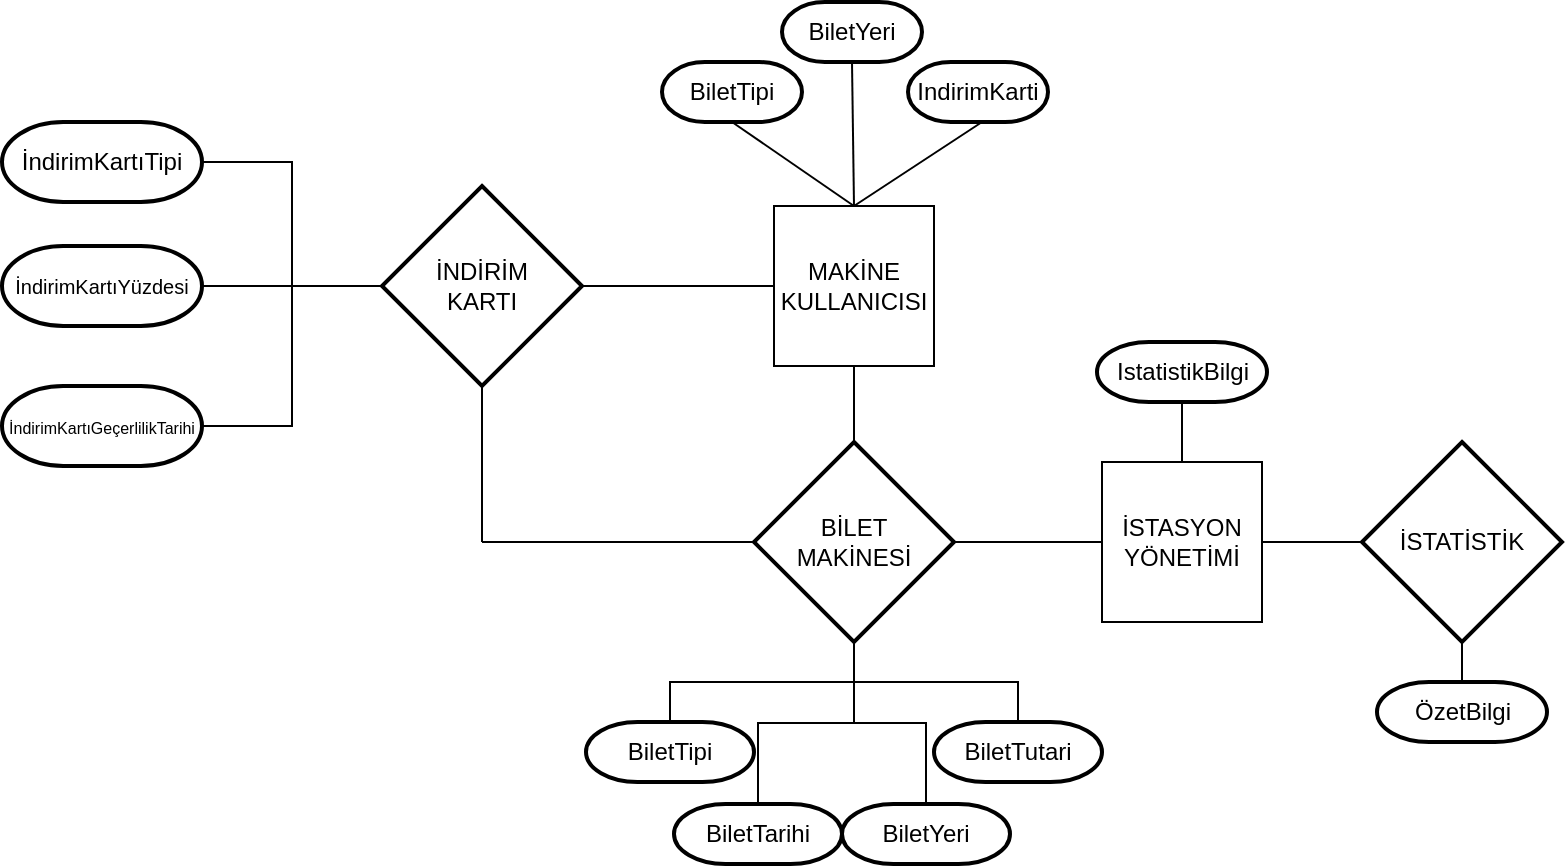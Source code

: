 <mxfile version="17.2.1" type="device"><diagram id="se_melrfRiBYOsj-gtK1" name="Page-1"><mxGraphModel dx="2208" dy="764" grid="1" gridSize="10" guides="1" tooltips="1" connect="1" arrows="1" fold="1" page="1" pageScale="1" pageWidth="827" pageHeight="1169" math="0" shadow="0"><root><mxCell id="0"/><mxCell id="1" parent="0"/><mxCell id="nYWV91yp9RJnJM-7POk5-22" style="edgeStyle=orthogonalEdgeStyle;rounded=0;orthogonalLoop=1;jettySize=auto;html=1;entryX=0.5;entryY=0;entryDx=0;entryDy=0;entryPerimeter=0;fontFamily=Helvetica;fontSize=12;fontColor=default;endArrow=none;endFill=0;" parent="1" source="nYWV91yp9RJnJM-7POk5-1" target="nYWV91yp9RJnJM-7POk5-21" edge="1"><mxGeometry relative="1" as="geometry"/></mxCell><mxCell id="uWbJ1SxV4aD13-WHxICM-3" style="edgeStyle=orthogonalEdgeStyle;rounded=0;orthogonalLoop=1;jettySize=auto;html=1;entryX=1;entryY=0.5;entryDx=0;entryDy=0;entryPerimeter=0;endArrow=none;endFill=0;" edge="1" parent="1" source="nYWV91yp9RJnJM-7POk5-1" target="uWbJ1SxV4aD13-WHxICM-2"><mxGeometry relative="1" as="geometry"/></mxCell><mxCell id="nYWV91yp9RJnJM-7POk5-1" value="MAKİNE KULLANICISI" style="whiteSpace=wrap;html=1;aspect=fixed;" parent="1" vertex="1"><mxGeometry x="346" y="182" width="80" height="80" as="geometry"/></mxCell><mxCell id="nYWV91yp9RJnJM-7POk5-9" value="BiletTipi" style="strokeWidth=2;html=1;shape=mxgraph.flowchart.terminator;whiteSpace=wrap;rounded=1;shadow=0;glass=0;comic=0;sketch=0;fontFamily=Helvetica;fontSize=12;fontColor=default;fillColor=default;" parent="1" vertex="1"><mxGeometry x="290" y="110" width="70" height="30" as="geometry"/></mxCell><mxCell id="nYWV91yp9RJnJM-7POk5-10" value="BiletYeri" style="strokeWidth=2;html=1;shape=mxgraph.flowchart.terminator;whiteSpace=wrap;rounded=1;shadow=0;glass=0;comic=0;sketch=0;fontFamily=Helvetica;fontSize=12;fontColor=default;fillColor=default;" parent="1" vertex="1"><mxGeometry x="350" y="80" width="70" height="30" as="geometry"/></mxCell><mxCell id="nYWV91yp9RJnJM-7POk5-11" value="IndirimKarti" style="strokeWidth=2;html=1;shape=mxgraph.flowchart.terminator;whiteSpace=wrap;rounded=1;shadow=0;glass=0;comic=0;sketch=0;fontFamily=Helvetica;fontSize=12;fontColor=default;fillColor=default;" parent="1" vertex="1"><mxGeometry x="413" y="110" width="70" height="30" as="geometry"/></mxCell><mxCell id="nYWV91yp9RJnJM-7POk5-15" value="" style="endArrow=none;html=1;rounded=0;fontFamily=Helvetica;fontSize=12;fontColor=default;entryX=0.529;entryY=1;entryDx=0;entryDy=0;entryPerimeter=0;exitX=0.5;exitY=0;exitDx=0;exitDy=0;" parent="1" source="nYWV91yp9RJnJM-7POk5-1" target="nYWV91yp9RJnJM-7POk5-11" edge="1"><mxGeometry width="50" height="50" relative="1" as="geometry"><mxPoint x="389" y="180" as="sourcePoint"/><mxPoint x="439" y="130" as="targetPoint"/></mxGeometry></mxCell><mxCell id="nYWV91yp9RJnJM-7POk5-16" value="" style="endArrow=none;html=1;rounded=0;fontFamily=Helvetica;fontSize=12;fontColor=default;entryX=0.5;entryY=1;entryDx=0;entryDy=0;entryPerimeter=0;exitX=0.5;exitY=0;exitDx=0;exitDy=0;" parent="1" source="nYWV91yp9RJnJM-7POk5-1" target="nYWV91yp9RJnJM-7POk5-10" edge="1"><mxGeometry width="50" height="50" relative="1" as="geometry"><mxPoint x="354.48" y="170" as="sourcePoint"/><mxPoint x="415.51" y="130" as="targetPoint"/></mxGeometry></mxCell><mxCell id="nYWV91yp9RJnJM-7POk5-17" value="" style="endArrow=none;html=1;rounded=0;fontFamily=Helvetica;fontSize=12;fontColor=default;entryX=0.5;entryY=0;entryDx=0;entryDy=0;exitX=0.5;exitY=1;exitDx=0;exitDy=0;exitPerimeter=0;" parent="1" source="nYWV91yp9RJnJM-7POk5-9" target="nYWV91yp9RJnJM-7POk5-1" edge="1"><mxGeometry width="50" height="50" relative="1" as="geometry"><mxPoint x="310" y="180" as="sourcePoint"/><mxPoint x="371.03" y="140" as="targetPoint"/></mxGeometry></mxCell><mxCell id="nYWV91yp9RJnJM-7POk5-24" style="edgeStyle=orthogonalEdgeStyle;rounded=0;orthogonalLoop=1;jettySize=auto;html=1;entryX=0;entryY=0.5;entryDx=0;entryDy=0;fontFamily=Helvetica;fontSize=12;fontColor=default;endArrow=none;endFill=0;" parent="1" source="nYWV91yp9RJnJM-7POk5-21" target="nYWV91yp9RJnJM-7POk5-23" edge="1"><mxGeometry relative="1" as="geometry"/></mxCell><mxCell id="nYWV91yp9RJnJM-7POk5-28" style="edgeStyle=orthogonalEdgeStyle;rounded=0;orthogonalLoop=1;jettySize=auto;html=1;entryX=0.5;entryY=0;entryDx=0;entryDy=0;entryPerimeter=0;fontFamily=Helvetica;fontSize=12;fontColor=default;endArrow=none;endFill=0;" parent="1" source="nYWV91yp9RJnJM-7POk5-21" target="nYWV91yp9RJnJM-7POk5-27" edge="1"><mxGeometry relative="1" as="geometry"/></mxCell><mxCell id="uWbJ1SxV4aD13-WHxICM-5" style="edgeStyle=orthogonalEdgeStyle;rounded=0;orthogonalLoop=1;jettySize=auto;html=1;exitX=0;exitY=0.5;exitDx=0;exitDy=0;exitPerimeter=0;endArrow=none;endFill=0;" edge="1" parent="1" source="nYWV91yp9RJnJM-7POk5-21"><mxGeometry relative="1" as="geometry"><mxPoint x="200" y="350" as="targetPoint"/></mxGeometry></mxCell><mxCell id="nYWV91yp9RJnJM-7POk5-21" value="BİLET&lt;br&gt;MAKİNESİ" style="strokeWidth=2;html=1;shape=mxgraph.flowchart.decision;whiteSpace=wrap;rounded=1;shadow=0;glass=0;comic=0;sketch=0;fontFamily=Helvetica;fontSize=12;fontColor=default;fillColor=default;" parent="1" vertex="1"><mxGeometry x="336" y="300" width="100" height="100" as="geometry"/></mxCell><mxCell id="nYWV91yp9RJnJM-7POk5-32" value="" style="edgeStyle=orthogonalEdgeStyle;rounded=0;orthogonalLoop=1;jettySize=auto;html=1;fontFamily=Helvetica;fontSize=12;fontColor=default;endArrow=none;endFill=0;" parent="1" source="nYWV91yp9RJnJM-7POk5-23" target="nYWV91yp9RJnJM-7POk5-25" edge="1"><mxGeometry relative="1" as="geometry"/></mxCell><mxCell id="nYWV91yp9RJnJM-7POk5-36" value="" style="edgeStyle=orthogonalEdgeStyle;rounded=0;orthogonalLoop=1;jettySize=auto;html=1;fontFamily=Helvetica;fontSize=12;fontColor=default;endArrow=none;endFill=0;" parent="1" source="nYWV91yp9RJnJM-7POk5-23" target="nYWV91yp9RJnJM-7POk5-35" edge="1"><mxGeometry relative="1" as="geometry"/></mxCell><mxCell id="nYWV91yp9RJnJM-7POk5-23" value="İSTASYON&lt;br&gt;YÖNETİMİ" style="whiteSpace=wrap;html=1;aspect=fixed;" parent="1" vertex="1"><mxGeometry x="510" y="310" width="80" height="80" as="geometry"/></mxCell><mxCell id="nYWV91yp9RJnJM-7POk5-25" value="IstatistikBilgi" style="strokeWidth=2;html=1;shape=mxgraph.flowchart.terminator;whiteSpace=wrap;rounded=1;shadow=0;glass=0;comic=0;sketch=0;fontFamily=Helvetica;fontSize=12;fontColor=default;fillColor=default;" parent="1" vertex="1"><mxGeometry x="507.5" y="250" width="85" height="30" as="geometry"/></mxCell><mxCell id="nYWV91yp9RJnJM-7POk5-27" value="BiletTipi" style="strokeWidth=2;html=1;shape=mxgraph.flowchart.terminator;whiteSpace=wrap;rounded=1;shadow=0;glass=0;comic=0;sketch=0;fontFamily=Helvetica;fontSize=12;fontColor=default;fillColor=default;" parent="1" vertex="1"><mxGeometry x="252" y="440" width="84" height="30" as="geometry"/></mxCell><mxCell id="nYWV91yp9RJnJM-7POk5-30" value="" style="edgeStyle=orthogonalEdgeStyle;rounded=0;orthogonalLoop=1;jettySize=auto;html=1;fontFamily=Helvetica;fontSize=12;fontColor=default;endArrow=none;endFill=0;" parent="1" source="nYWV91yp9RJnJM-7POk5-29" target="nYWV91yp9RJnJM-7POk5-21" edge="1"><mxGeometry relative="1" as="geometry"/></mxCell><mxCell id="nYWV91yp9RJnJM-7POk5-29" value="BiletTutari" style="strokeWidth=2;html=1;shape=mxgraph.flowchart.terminator;whiteSpace=wrap;rounded=1;shadow=0;glass=0;comic=0;sketch=0;fontFamily=Helvetica;fontSize=12;fontColor=default;fillColor=default;" parent="1" vertex="1"><mxGeometry x="426" y="440" width="84" height="30" as="geometry"/></mxCell><mxCell id="nYWV91yp9RJnJM-7POk5-34" value="" style="edgeStyle=orthogonalEdgeStyle;rounded=0;orthogonalLoop=1;jettySize=auto;html=1;fontFamily=Helvetica;fontSize=12;fontColor=default;endArrow=none;endFill=0;" parent="1" source="nYWV91yp9RJnJM-7POk5-33" target="nYWV91yp9RJnJM-7POk5-21" edge="1"><mxGeometry relative="1" as="geometry"/></mxCell><mxCell id="nYWV91yp9RJnJM-7POk5-33" value="BiletYeri" style="strokeWidth=2;html=1;shape=mxgraph.flowchart.terminator;whiteSpace=wrap;rounded=1;shadow=0;glass=0;comic=0;sketch=0;fontFamily=Helvetica;fontSize=12;fontColor=default;fillColor=default;" parent="1" vertex="1"><mxGeometry x="380" y="481" width="84" height="30" as="geometry"/></mxCell><mxCell id="nYWV91yp9RJnJM-7POk5-37" value="" style="edgeStyle=orthogonalEdgeStyle;rounded=0;orthogonalLoop=1;jettySize=auto;html=1;fontFamily=Helvetica;fontSize=12;fontColor=default;endArrow=none;endFill=0;" parent="1" source="nYWV91yp9RJnJM-7POk5-35" target="nYWV91yp9RJnJM-7POk5-23" edge="1"><mxGeometry relative="1" as="geometry"/></mxCell><mxCell id="nYWV91yp9RJnJM-7POk5-35" value="İSTATİSTİK" style="strokeWidth=2;html=1;shape=mxgraph.flowchart.decision;whiteSpace=wrap;rounded=1;shadow=0;glass=0;comic=0;sketch=0;fontFamily=Helvetica;fontSize=12;fontColor=default;fillColor=default;" parent="1" vertex="1"><mxGeometry x="640" y="300" width="100" height="100" as="geometry"/></mxCell><mxCell id="nYWV91yp9RJnJM-7POk5-39" value="" style="edgeStyle=orthogonalEdgeStyle;rounded=0;orthogonalLoop=1;jettySize=auto;html=1;fontFamily=Helvetica;fontSize=12;fontColor=default;endArrow=none;endFill=0;" parent="1" source="nYWV91yp9RJnJM-7POk5-38" target="nYWV91yp9RJnJM-7POk5-35" edge="1"><mxGeometry relative="1" as="geometry"/></mxCell><mxCell id="nYWV91yp9RJnJM-7POk5-38" value="ÖzetBilgi" style="strokeWidth=2;html=1;shape=mxgraph.flowchart.terminator;whiteSpace=wrap;rounded=1;shadow=0;glass=0;comic=0;sketch=0;fontFamily=Helvetica;fontSize=12;fontColor=default;fillColor=default;" parent="1" vertex="1"><mxGeometry x="647.5" y="420" width="85" height="30" as="geometry"/></mxCell><mxCell id="uWbJ1SxV4aD13-WHxICM-4" style="edgeStyle=orthogonalEdgeStyle;rounded=0;orthogonalLoop=1;jettySize=auto;html=1;endArrow=none;endFill=0;" edge="1" parent="1" source="uWbJ1SxV4aD13-WHxICM-2"><mxGeometry relative="1" as="geometry"><mxPoint x="200" y="350" as="targetPoint"/></mxGeometry></mxCell><mxCell id="uWbJ1SxV4aD13-WHxICM-2" value="İNDİRİM&lt;br&gt;KARTI" style="strokeWidth=2;html=1;shape=mxgraph.flowchart.decision;whiteSpace=wrap;rounded=1;shadow=0;glass=0;comic=0;sketch=0;fontFamily=Helvetica;fontSize=12;fontColor=default;fillColor=default;" vertex="1" parent="1"><mxGeometry x="150" y="172" width="100" height="100" as="geometry"/></mxCell><mxCell id="uWbJ1SxV4aD13-WHxICM-7" value="" style="edgeStyle=orthogonalEdgeStyle;rounded=0;orthogonalLoop=1;jettySize=auto;html=1;endArrow=none;endFill=0;" edge="1" parent="1" source="uWbJ1SxV4aD13-WHxICM-6" target="uWbJ1SxV4aD13-WHxICM-2"><mxGeometry relative="1" as="geometry"/></mxCell><mxCell id="uWbJ1SxV4aD13-WHxICM-6" value="İndirimKartıTipi" style="strokeWidth=2;html=1;shape=mxgraph.flowchart.terminator;whiteSpace=wrap;rounded=1;shadow=0;glass=0;comic=0;sketch=0;fontFamily=Helvetica;fontSize=12;fontColor=default;fillColor=default;" vertex="1" parent="1"><mxGeometry x="-40" y="140" width="100" height="40" as="geometry"/></mxCell><mxCell id="uWbJ1SxV4aD13-WHxICM-14" style="edgeStyle=orthogonalEdgeStyle;rounded=0;orthogonalLoop=1;jettySize=auto;html=1;entryX=0;entryY=0.5;entryDx=0;entryDy=0;entryPerimeter=0;fontSize=10;endArrow=none;endFill=0;" edge="1" parent="1" source="uWbJ1SxV4aD13-WHxICM-13" target="uWbJ1SxV4aD13-WHxICM-2"><mxGeometry relative="1" as="geometry"/></mxCell><mxCell id="uWbJ1SxV4aD13-WHxICM-13" value="&lt;font style=&quot;font-size: 10px&quot;&gt;İndirimKartıYüzdesi&lt;/font&gt;" style="strokeWidth=2;html=1;shape=mxgraph.flowchart.terminator;whiteSpace=wrap;rounded=1;shadow=0;glass=0;comic=0;sketch=0;fontFamily=Helvetica;fontSize=12;fontColor=default;fillColor=default;" vertex="1" parent="1"><mxGeometry x="-40" y="202" width="100" height="40" as="geometry"/></mxCell><mxCell id="uWbJ1SxV4aD13-WHxICM-17" style="edgeStyle=orthogonalEdgeStyle;rounded=0;orthogonalLoop=1;jettySize=auto;html=1;entryX=0;entryY=0.5;entryDx=0;entryDy=0;entryPerimeter=0;fontSize=8;endArrow=none;endFill=0;" edge="1" parent="1" source="uWbJ1SxV4aD13-WHxICM-15" target="uWbJ1SxV4aD13-WHxICM-2"><mxGeometry relative="1" as="geometry"/></mxCell><mxCell id="uWbJ1SxV4aD13-WHxICM-15" value="&lt;font style=&quot;font-size: 8px&quot;&gt;İndirimKartıGeçerlilikTarihi&lt;/font&gt;" style="strokeWidth=2;html=1;shape=mxgraph.flowchart.terminator;whiteSpace=wrap;rounded=1;shadow=0;glass=0;comic=0;sketch=0;fontFamily=Helvetica;fontSize=12;fontColor=default;fillColor=default;" vertex="1" parent="1"><mxGeometry x="-40" y="272" width="100" height="40" as="geometry"/></mxCell><mxCell id="uWbJ1SxV4aD13-WHxICM-20" style="edgeStyle=orthogonalEdgeStyle;rounded=0;orthogonalLoop=1;jettySize=auto;html=1;entryX=0.5;entryY=1;entryDx=0;entryDy=0;entryPerimeter=0;fontSize=8;endArrow=none;endFill=0;" edge="1" parent="1" source="uWbJ1SxV4aD13-WHxICM-18" target="nYWV91yp9RJnJM-7POk5-21"><mxGeometry relative="1" as="geometry"/></mxCell><mxCell id="uWbJ1SxV4aD13-WHxICM-18" value="BiletTarihi" style="strokeWidth=2;html=1;shape=mxgraph.flowchart.terminator;whiteSpace=wrap;rounded=1;shadow=0;glass=0;comic=0;sketch=0;fontFamily=Helvetica;fontSize=12;fontColor=default;fillColor=default;" vertex="1" parent="1"><mxGeometry x="296" y="481" width="84" height="30" as="geometry"/></mxCell></root></mxGraphModel></diagram></mxfile>